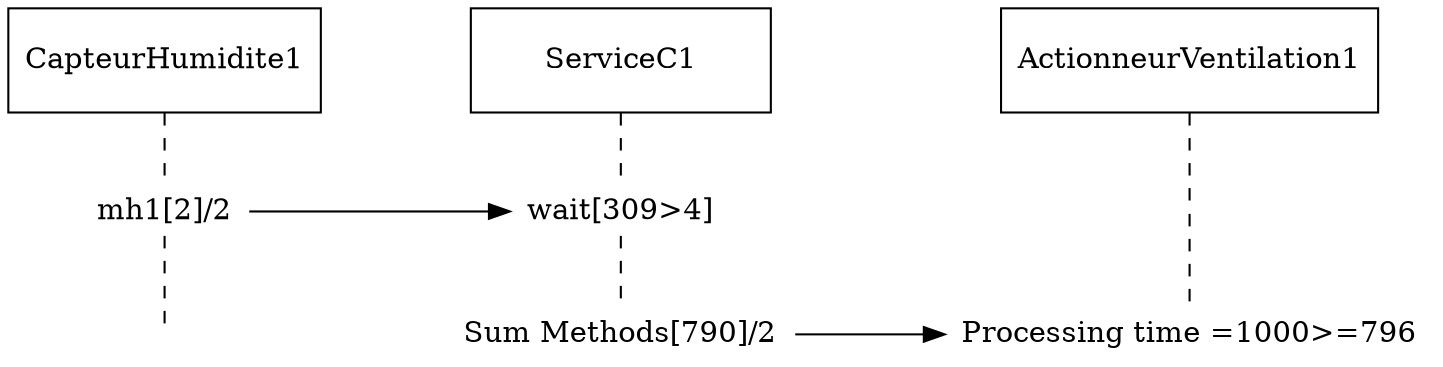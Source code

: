 digraph SEQ_DIAGRAM {
    graph [overlap=true, splines=line, nodesep=1.0, ordering=out];
    edge [arrowhead=none];
    node [shape=none, width=0, height=0, label=""];

{
      rank=same;
      node[shape=rectangle, height=0.7, width=2];
  api_CapteurHumidite1[label="CapteurHumidite1"];
  api_ServiceC1[label="ServiceC1"];
  api_ActionneurVentilation1[label="ActionneurVentilation1"];
    }
   // Draw vertical lines
    {
       edge [style=dashed, weight=20];
        api_CapteurHumidite1 -> CapteurHumidite11 ->CapteurHumidite12  
  }
   // Draw vertical lines
    {
       edge [style=dashed, weight=20];
        api_ServiceC1 -> ServiceC11 ->ServiceC12  
  }
   // Draw vertical lines
    {
       edge [style=dashed, weight=20];
        api_ActionneurVentilation1 -> ActionneurVentilation11 ->ActionneurVentilation12  
  }
    { rank=same; CapteurHumidite11 -> ServiceC11[arrowhead=normal]; }
    { rank=same; ServiceC12 -> ActionneurVentilation12[arrowhead=normal]; }
// Ajouter des labels aux points C11, C12, etc.
 node [shape=circle, width=0.3];
    ServiceC12 [label="Sum Methods[790]/2"];
    CapteurHumidite11 [label="mh1[2]/2"];
    ActionneurVentilation12 [label="Processing time =1000>=796"];
    ServiceC11 [label="wait[309>4]"];
}
